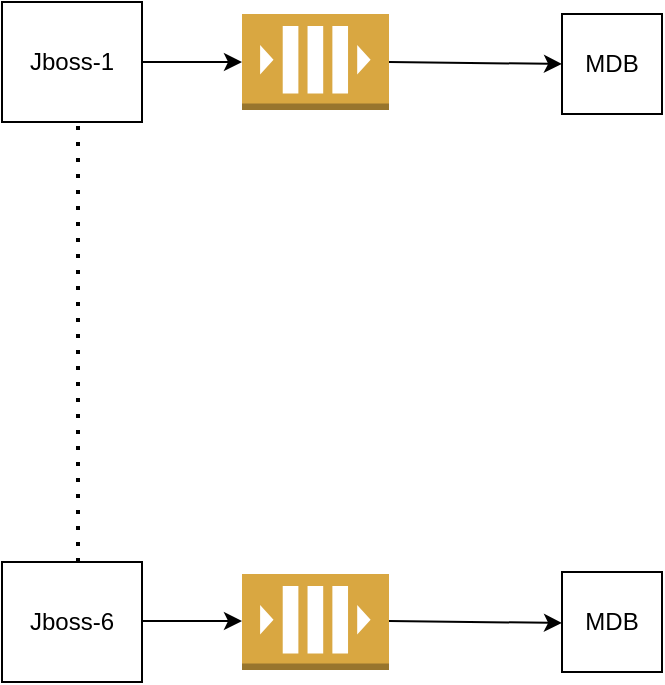 <mxfile version="13.6.2" type="github">
  <diagram id="C5RBs43oDa-KdzZeNtuy" name="Page-1">
    <mxGraphModel dx="1422" dy="762" grid="1" gridSize="10" guides="1" tooltips="1" connect="1" arrows="1" fold="1" page="1" pageScale="1" pageWidth="827" pageHeight="1169" math="0" shadow="0">
      <root>
        <mxCell id="WIyWlLk6GJQsqaUBKTNV-0" />
        <mxCell id="WIyWlLk6GJQsqaUBKTNV-1" parent="WIyWlLk6GJQsqaUBKTNV-0" />
        <mxCell id="e0lowQhUF1aK5Mdf0706-0" value="Jboss-1" style="rounded=0;whiteSpace=wrap;html=1;" vertex="1" parent="WIyWlLk6GJQsqaUBKTNV-1">
          <mxGeometry x="40" y="120" width="70" height="60" as="geometry" />
        </mxCell>
        <mxCell id="e0lowQhUF1aK5Mdf0706-1" value="Jboss-6" style="rounded=0;whiteSpace=wrap;html=1;" vertex="1" parent="WIyWlLk6GJQsqaUBKTNV-1">
          <mxGeometry x="40" y="400" width="70" height="60" as="geometry" />
        </mxCell>
        <mxCell id="e0lowQhUF1aK5Mdf0706-2" value="" style="outlineConnect=0;dashed=0;verticalLabelPosition=bottom;verticalAlign=top;align=center;html=1;shape=mxgraph.aws3.queue;fillColor=#D9A741;gradientColor=none;" vertex="1" parent="WIyWlLk6GJQsqaUBKTNV-1">
          <mxGeometry x="160" y="126" width="73.5" height="48" as="geometry" />
        </mxCell>
        <mxCell id="e0lowQhUF1aK5Mdf0706-3" value="" style="outlineConnect=0;dashed=0;verticalLabelPosition=bottom;verticalAlign=top;align=center;html=1;shape=mxgraph.aws3.queue;fillColor=#D9A741;gradientColor=none;" vertex="1" parent="WIyWlLk6GJQsqaUBKTNV-1">
          <mxGeometry x="160" y="406" width="73.5" height="48" as="geometry" />
        </mxCell>
        <mxCell id="e0lowQhUF1aK5Mdf0706-4" value="" style="endArrow=none;dashed=1;html=1;dashPattern=1 3;strokeWidth=2;entryX=0.5;entryY=1;entryDx=0;entryDy=0;exitX=0.5;exitY=0;exitDx=0;exitDy=0;" edge="1" parent="WIyWlLk6GJQsqaUBKTNV-1">
          <mxGeometry width="50" height="50" relative="1" as="geometry">
            <mxPoint x="78" y="400" as="sourcePoint" />
            <mxPoint x="78" y="180" as="targetPoint" />
          </mxGeometry>
        </mxCell>
        <mxCell id="e0lowQhUF1aK5Mdf0706-5" value="" style="endArrow=classic;html=1;entryX=0;entryY=0.5;entryDx=0;entryDy=0;entryPerimeter=0;" edge="1" parent="WIyWlLk6GJQsqaUBKTNV-1" target="e0lowQhUF1aK5Mdf0706-2">
          <mxGeometry width="50" height="50" relative="1" as="geometry">
            <mxPoint x="110" y="150" as="sourcePoint" />
            <mxPoint x="160" y="100" as="targetPoint" />
          </mxGeometry>
        </mxCell>
        <mxCell id="e0lowQhUF1aK5Mdf0706-6" value="" style="endArrow=classic;html=1;entryX=0;entryY=0.5;entryDx=0;entryDy=0;entryPerimeter=0;" edge="1" parent="WIyWlLk6GJQsqaUBKTNV-1">
          <mxGeometry width="50" height="50" relative="1" as="geometry">
            <mxPoint x="110" y="429.5" as="sourcePoint" />
            <mxPoint x="160" y="429.5" as="targetPoint" />
          </mxGeometry>
        </mxCell>
        <mxCell id="e0lowQhUF1aK5Mdf0706-7" value="MDB" style="whiteSpace=wrap;html=1;aspect=fixed;" vertex="1" parent="WIyWlLk6GJQsqaUBKTNV-1">
          <mxGeometry x="320" y="126" width="50" height="50" as="geometry" />
        </mxCell>
        <mxCell id="e0lowQhUF1aK5Mdf0706-8" value="MDB" style="whiteSpace=wrap;html=1;aspect=fixed;" vertex="1" parent="WIyWlLk6GJQsqaUBKTNV-1">
          <mxGeometry x="320" y="405" width="50" height="50" as="geometry" />
        </mxCell>
        <mxCell id="e0lowQhUF1aK5Mdf0706-9" value="" style="endArrow=classic;html=1;exitX=1;exitY=0.5;exitDx=0;exitDy=0;exitPerimeter=0;entryX=0;entryY=0.5;entryDx=0;entryDy=0;" edge="1" parent="WIyWlLk6GJQsqaUBKTNV-1" source="e0lowQhUF1aK5Mdf0706-2" target="e0lowQhUF1aK5Mdf0706-7">
          <mxGeometry width="50" height="50" relative="1" as="geometry">
            <mxPoint x="152" y="170" as="sourcePoint" />
            <mxPoint x="210" y="230" as="targetPoint" />
          </mxGeometry>
        </mxCell>
        <mxCell id="e0lowQhUF1aK5Mdf0706-10" value="" style="endArrow=classic;html=1;exitX=1;exitY=0.5;exitDx=0;exitDy=0;exitPerimeter=0;entryX=0;entryY=0.5;entryDx=0;entryDy=0;" edge="1" parent="WIyWlLk6GJQsqaUBKTNV-1">
          <mxGeometry width="50" height="50" relative="1" as="geometry">
            <mxPoint x="233.5" y="429.5" as="sourcePoint" />
            <mxPoint x="320" y="430.5" as="targetPoint" />
          </mxGeometry>
        </mxCell>
      </root>
    </mxGraphModel>
  </diagram>
</mxfile>
